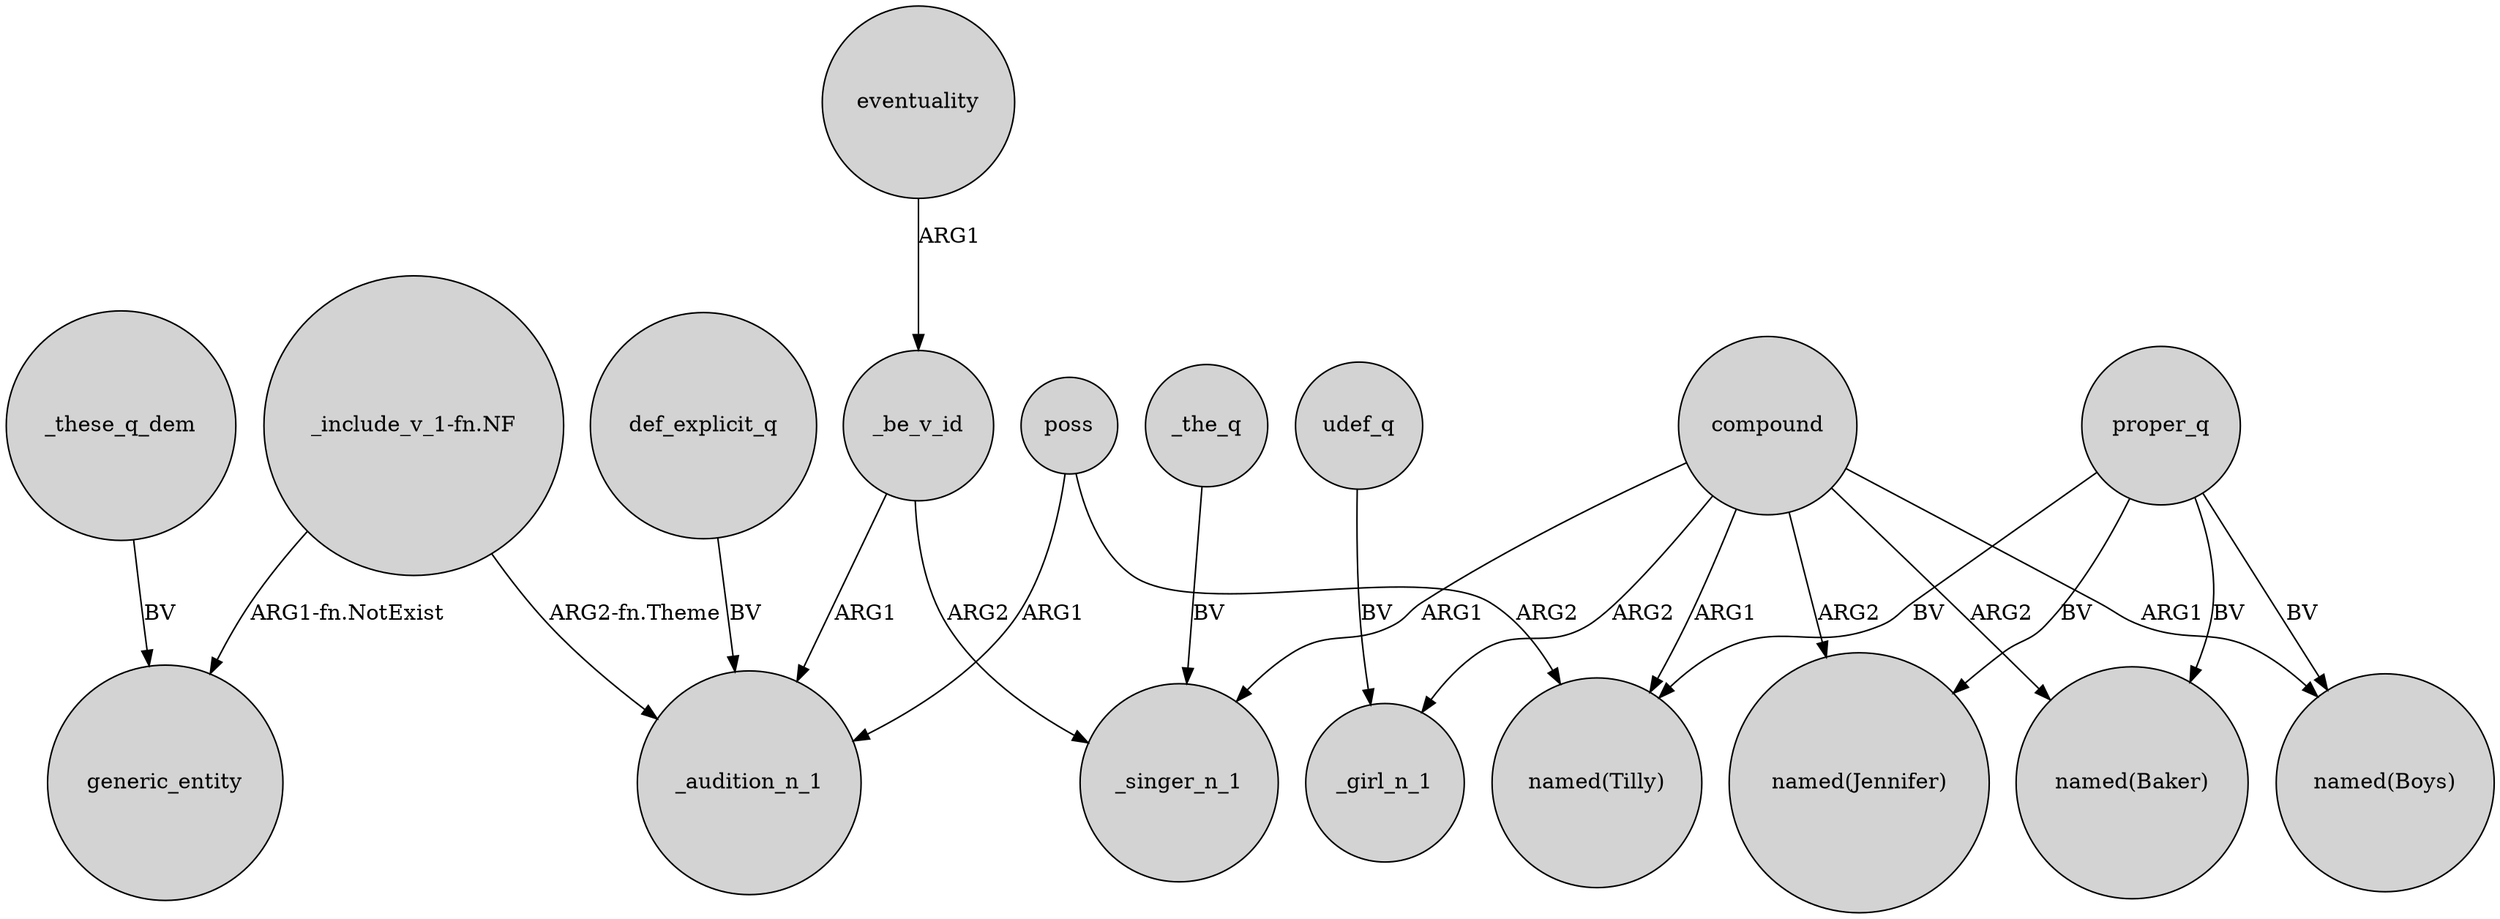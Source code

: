 digraph {
	node [shape=circle style=filled]
	_these_q_dem -> generic_entity [label=BV]
	udef_q -> _girl_n_1 [label=BV]
	def_explicit_q -> _audition_n_1 [label=BV]
	compound -> _girl_n_1 [label=ARG2]
	eventuality -> _be_v_id [label=ARG1]
	compound -> _singer_n_1 [label=ARG1]
	compound -> "named(Boys)" [label=ARG1]
	_be_v_id -> _audition_n_1 [label=ARG1]
	poss -> "named(Tilly)" [label=ARG2]
	proper_q -> "named(Baker)" [label=BV]
	_be_v_id -> _singer_n_1 [label=ARG2]
	proper_q -> "named(Jennifer)" [label=BV]
	"_include_v_1-fn.NF" -> generic_entity [label="ARG1-fn.NotExist"]
	proper_q -> "named(Tilly)" [label=BV]
	"_include_v_1-fn.NF" -> _audition_n_1 [label="ARG2-fn.Theme"]
	_the_q -> _singer_n_1 [label=BV]
	compound -> "named(Baker)" [label=ARG2]
	compound -> "named(Jennifer)" [label=ARG2]
	proper_q -> "named(Boys)" [label=BV]
	compound -> "named(Tilly)" [label=ARG1]
	poss -> _audition_n_1 [label=ARG1]
}
